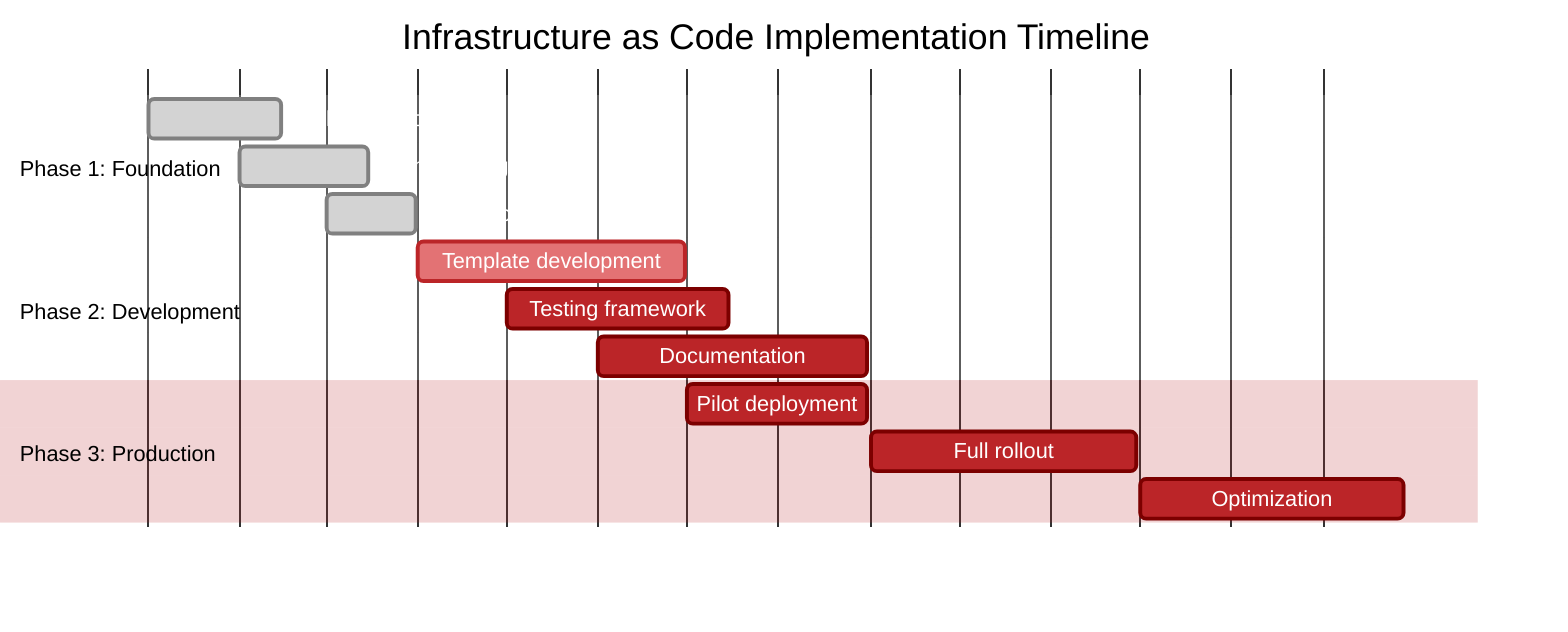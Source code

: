 ---
config:
  theme: 'base'
  themeVariables:
    primaryColor: '#BB2528'
    primaryTextColor: '#fff'
    primaryBorderColor: '#7C0000'
    lineColor: '#F8B229'
    secondaryColor: '#006100'
    tertiaryColor: '#fff'
---
gantt
    title Infrastructure as Code Implementation Timeline
    dateFormat YYYY-MM-DD
    axisFormat %b %Y

    section Phase 1: Foundation
    Tool evaluation        :done, eval, 2024-01-01, 2024-02-15
    Team training          :done, train, 2024-02-01, 2024-03-15
    Repository setup       :done, repo, 2024-03-01, 2024-03-31

    section Phase 2: Development
    Template development   :active, dev, 2024-04-01, 2024-06-30
    Testing framework      :test, 2024-05-01, 2024-07-15
    Documentation          :docs, 2024-06-01, 2024-08-31

    section Phase 3: Production
    Pilot deployment       :pilot, 2024-07-01, 2024-08-31
    Full rollout          :rollout, 2024-09-01, 2024-11-30
    Optimization          :optimize, 2024-12-01, 2025-02-28